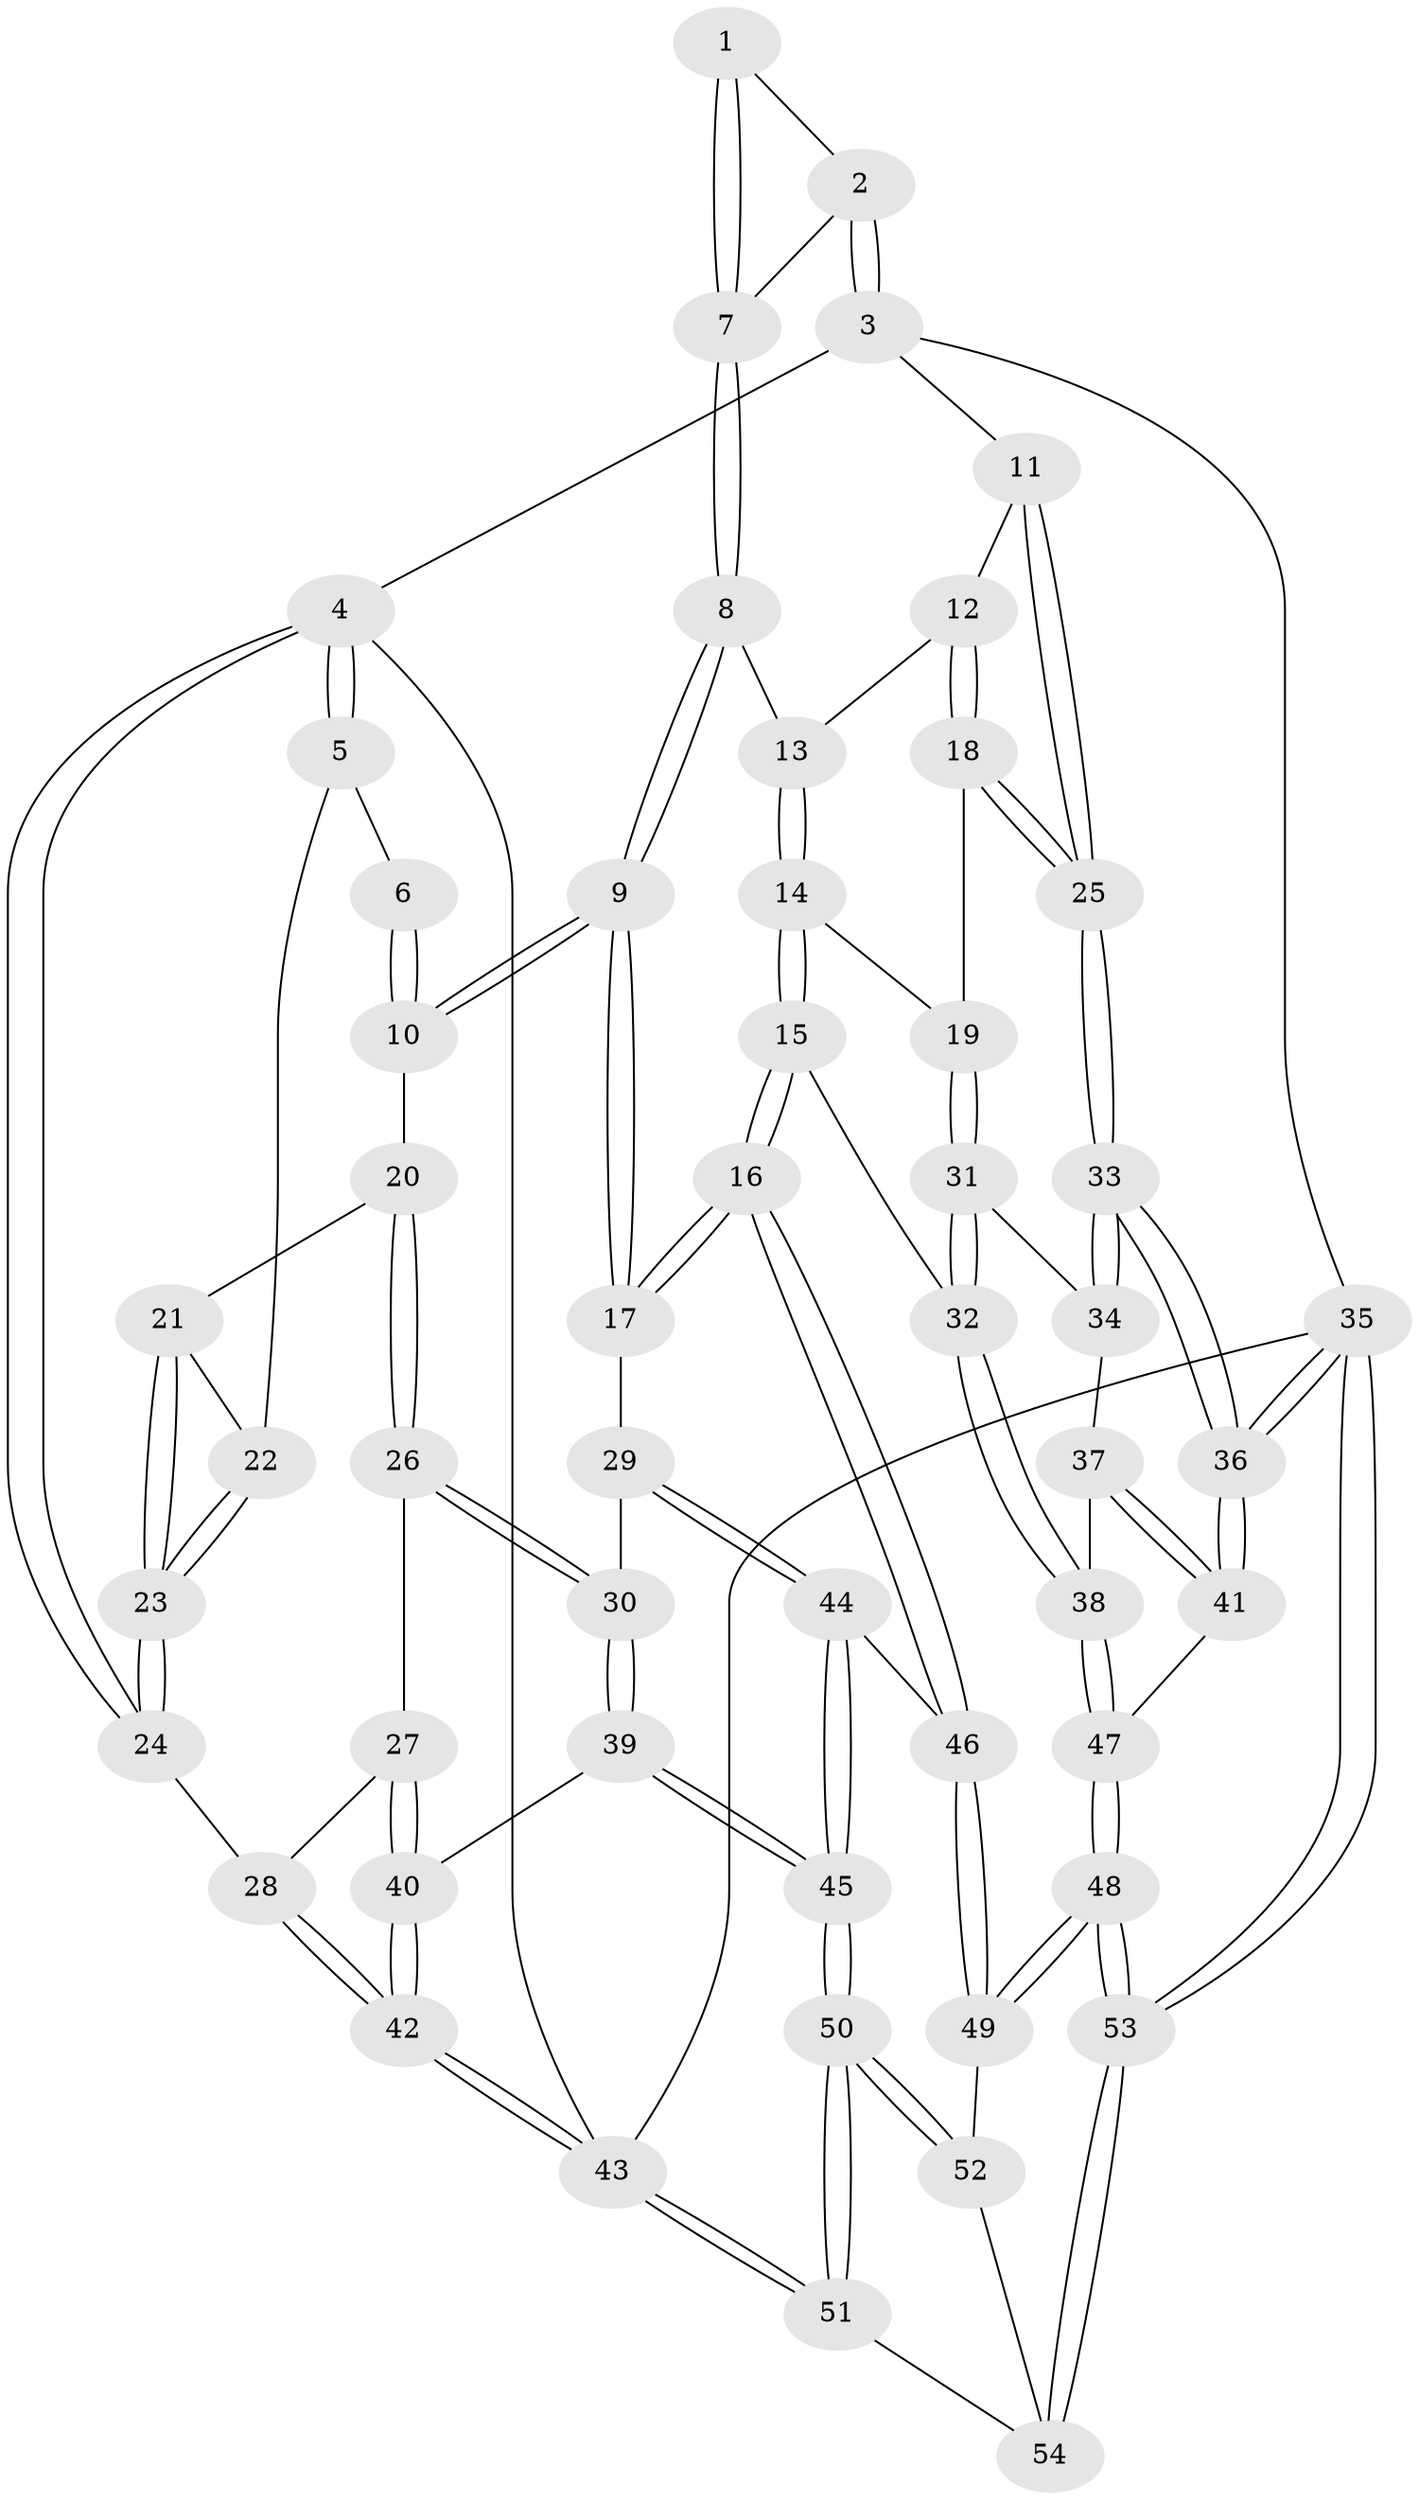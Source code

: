 // coarse degree distribution, {5: 0.25, 10: 0.0625, 3: 0.1875, 4: 0.25, 2: 0.1875, 7: 0.0625}
// Generated by graph-tools (version 1.1) at 2025/21/03/04/25 18:21:05]
// undirected, 54 vertices, 132 edges
graph export_dot {
graph [start="1"]
  node [color=gray90,style=filled];
  1 [pos="+0.5551531091761909+0"];
  2 [pos="+1+0"];
  3 [pos="+1+0"];
  4 [pos="+0+0"];
  5 [pos="+0+0"];
  6 [pos="+0.183649928621285+0"];
  7 [pos="+0.5919824520506565+0.22322111124397823"];
  8 [pos="+0.5915496347587402+0.2368139733444075"];
  9 [pos="+0.4746682739470662+0.2923670453334033"];
  10 [pos="+0.271630454041123+0.2692118769994553"];
  11 [pos="+1+0"];
  12 [pos="+0.7741906070763004+0.23316415036532123"];
  13 [pos="+0.648873615223031+0.26174281528026483"];
  14 [pos="+0.727018880514904+0.41581922772313695"];
  15 [pos="+0.6842173609849769+0.5864313403617123"];
  16 [pos="+0.4992734168466671+0.6470198935432927"];
  17 [pos="+0.47484421096851354+0.3063352578125935"];
  18 [pos="+1+0.386743068511264"];
  19 [pos="+0.8619037732713792+0.47376849982375174"];
  20 [pos="+0.2503459803828026+0.28339882530599914"];
  21 [pos="+0.24552613149002453+0.28326898717774524"];
  22 [pos="+0.05512296794879595+0.14227382502817443"];
  23 [pos="+0+0.3478654128210474"];
  24 [pos="+0+0.3490722652676689"];
  25 [pos="+1+0.38603951208686343"];
  26 [pos="+0.2069621306233393+0.4884755727599318"];
  27 [pos="+0.07620835735552703+0.5231288082650433"];
  28 [pos="+0+0.4158635726634536"];
  29 [pos="+0.3125618036472426+0.5918631135917"];
  30 [pos="+0.21464718931206858+0.5096613435305901"];
  31 [pos="+0.8650463992526198+0.5245175477921008"];
  32 [pos="+0.7248345913479914+0.6177448783112646"];
  33 [pos="+1+0.6259762393901205"];
  34 [pos="+0.8729433716091878+0.5461252691771409"];
  35 [pos="+1+1"];
  36 [pos="+1+0.7220140989959924"];
  37 [pos="+0.8726798916578037+0.6035527169488385"];
  38 [pos="+0.7339882571367793+0.6290277506229703"];
  39 [pos="+0.13784279654165724+0.6993189055403556"];
  40 [pos="+0.0379453127386354+0.7339856671415667"];
  41 [pos="+0.9456580929489542+0.7374145600985302"];
  42 [pos="+0+0.9553670659293761"];
  43 [pos="+0+1"];
  44 [pos="+0.41497785561105693+0.7083189115619514"];
  45 [pos="+0.358725995506564+0.7654765890580392"];
  46 [pos="+0.4738751877036635+0.6897829506594756"];
  47 [pos="+0.8013887622333616+0.8081980671928396"];
  48 [pos="+0.7811316365125398+0.8372032456128509"];
  49 [pos="+0.5847975384626456+0.7988775164537324"];
  50 [pos="+0.24489715343831178+1"];
  51 [pos="+0.24361680476557146+1"];
  52 [pos="+0.5758562496845553+0.8350349244093269"];
  53 [pos="+0.8223501258567574+1"];
  54 [pos="+0.570479348869714+1"];
  1 -- 2;
  1 -- 7;
  1 -- 7;
  2 -- 3;
  2 -- 3;
  2 -- 7;
  3 -- 4;
  3 -- 11;
  3 -- 35;
  4 -- 5;
  4 -- 5;
  4 -- 24;
  4 -- 24;
  4 -- 43;
  5 -- 6;
  5 -- 22;
  6 -- 10;
  6 -- 10;
  7 -- 8;
  7 -- 8;
  8 -- 9;
  8 -- 9;
  8 -- 13;
  9 -- 10;
  9 -- 10;
  9 -- 17;
  9 -- 17;
  10 -- 20;
  11 -- 12;
  11 -- 25;
  11 -- 25;
  12 -- 13;
  12 -- 18;
  12 -- 18;
  13 -- 14;
  13 -- 14;
  14 -- 15;
  14 -- 15;
  14 -- 19;
  15 -- 16;
  15 -- 16;
  15 -- 32;
  16 -- 17;
  16 -- 17;
  16 -- 46;
  16 -- 46;
  17 -- 29;
  18 -- 19;
  18 -- 25;
  18 -- 25;
  19 -- 31;
  19 -- 31;
  20 -- 21;
  20 -- 26;
  20 -- 26;
  21 -- 22;
  21 -- 23;
  21 -- 23;
  22 -- 23;
  22 -- 23;
  23 -- 24;
  23 -- 24;
  24 -- 28;
  25 -- 33;
  25 -- 33;
  26 -- 27;
  26 -- 30;
  26 -- 30;
  27 -- 28;
  27 -- 40;
  27 -- 40;
  28 -- 42;
  28 -- 42;
  29 -- 30;
  29 -- 44;
  29 -- 44;
  30 -- 39;
  30 -- 39;
  31 -- 32;
  31 -- 32;
  31 -- 34;
  32 -- 38;
  32 -- 38;
  33 -- 34;
  33 -- 34;
  33 -- 36;
  33 -- 36;
  34 -- 37;
  35 -- 36;
  35 -- 36;
  35 -- 53;
  35 -- 53;
  35 -- 43;
  36 -- 41;
  36 -- 41;
  37 -- 38;
  37 -- 41;
  37 -- 41;
  38 -- 47;
  38 -- 47;
  39 -- 40;
  39 -- 45;
  39 -- 45;
  40 -- 42;
  40 -- 42;
  41 -- 47;
  42 -- 43;
  42 -- 43;
  43 -- 51;
  43 -- 51;
  44 -- 45;
  44 -- 45;
  44 -- 46;
  45 -- 50;
  45 -- 50;
  46 -- 49;
  46 -- 49;
  47 -- 48;
  47 -- 48;
  48 -- 49;
  48 -- 49;
  48 -- 53;
  48 -- 53;
  49 -- 52;
  50 -- 51;
  50 -- 51;
  50 -- 52;
  50 -- 52;
  51 -- 54;
  52 -- 54;
  53 -- 54;
  53 -- 54;
}
